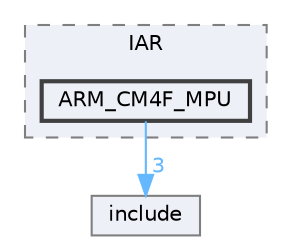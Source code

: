 digraph "D:/Projects/Raspberrypi_pico/pico_freertos_final/freertos_pico2/pico_freertos/FreeRTOS-Kernel/portable/IAR/ARM_CM4F_MPU"
{
 // LATEX_PDF_SIZE
  bgcolor="transparent";
  edge [fontname=Helvetica,fontsize=10,labelfontname=Helvetica,labelfontsize=10];
  node [fontname=Helvetica,fontsize=10,shape=box,height=0.2,width=0.4];
  compound=true
  subgraph clusterdir_851539efac741596f3f7b2413a3fb940 {
    graph [ bgcolor="#edf0f7", pencolor="grey50", label="IAR", fontname=Helvetica,fontsize=10 style="filled,dashed", URL="dir_851539efac741596f3f7b2413a3fb940.html",tooltip=""]
  dir_713be05b690e5b4fc51beed8f13f8432 [label="ARM_CM4F_MPU", fillcolor="#edf0f7", color="grey25", style="filled,bold", URL="dir_713be05b690e5b4fc51beed8f13f8432.html",tooltip=""];
  }
  dir_c69ece34c3f150cb2c6f1098178b172a [label="include", fillcolor="#edf0f7", color="grey50", style="filled", URL="dir_c69ece34c3f150cb2c6f1098178b172a.html",tooltip=""];
  dir_713be05b690e5b4fc51beed8f13f8432->dir_c69ece34c3f150cb2c6f1098178b172a [headlabel="3", labeldistance=1.5 headhref="dir_000058_000125.html" href="dir_000058_000125.html" color="steelblue1" fontcolor="steelblue1"];
}
